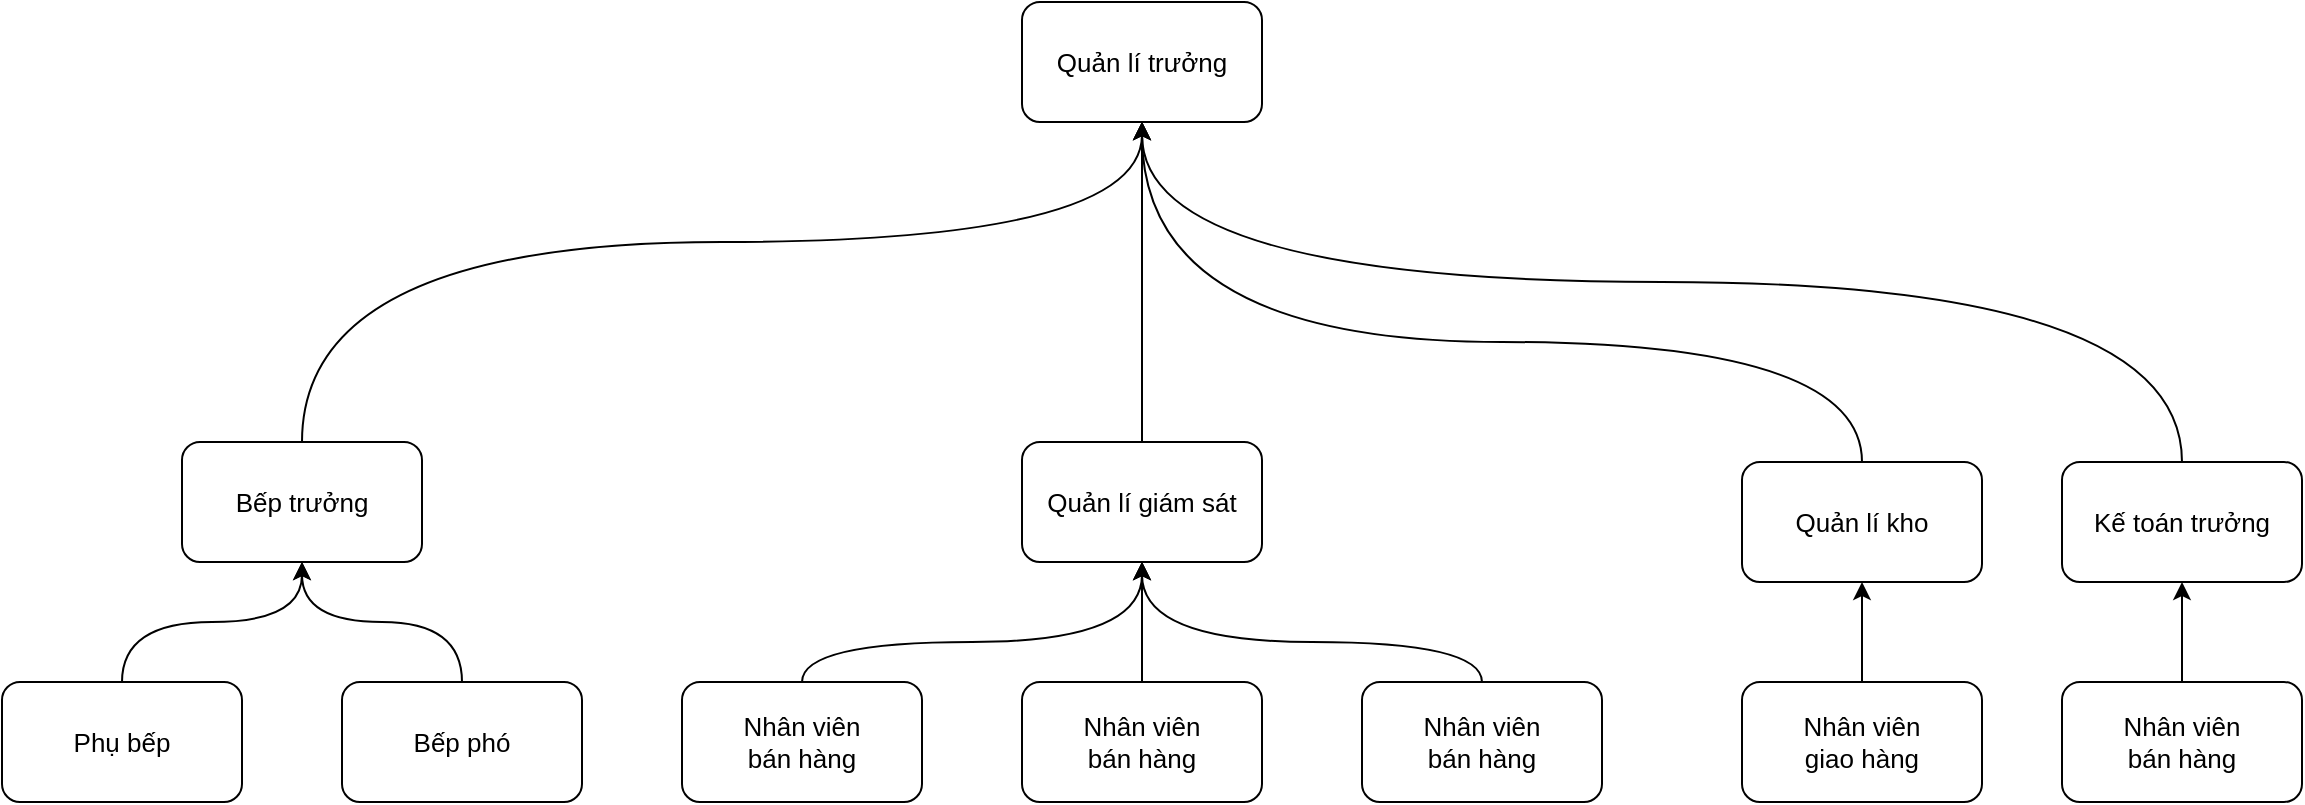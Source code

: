 <mxfile version="16.5.1" type="device"><diagram id="6a1bHGBGVH5mavBtbU1z" name="Page-1"><mxGraphModel dx="2737" dy="1253" grid="1" gridSize="10" guides="1" tooltips="1" connect="1" arrows="1" fold="1" page="1" pageScale="1" pageWidth="850" pageHeight="1100" math="0" shadow="0"><root><mxCell id="0"/><mxCell id="1" parent="0"/><mxCell id="DcD7WDQulsaMZPOT11M7-1" value="&lt;font style=&quot;font-size: 13px&quot;&gt;Quản lí trưởng&lt;/font&gt;" style="rounded=1;whiteSpace=wrap;html=1;" vertex="1" parent="1"><mxGeometry x="390" y="200" width="120" height="60" as="geometry"/></mxCell><mxCell id="DcD7WDQulsaMZPOT11M7-16" style="edgeStyle=orthogonalEdgeStyle;curved=1;rounded=0;orthogonalLoop=1;jettySize=auto;html=1;fontSize=13;elbow=vertical;" edge="1" parent="1" source="DcD7WDQulsaMZPOT11M7-3" target="DcD7WDQulsaMZPOT11M7-6"><mxGeometry relative="1" as="geometry"/></mxCell><mxCell id="DcD7WDQulsaMZPOT11M7-3" value="&lt;font style=&quot;font-size: 13px&quot;&gt;Nhân viên &lt;br&gt;bán hàng&lt;/font&gt;" style="rounded=1;whiteSpace=wrap;html=1;" vertex="1" parent="1"><mxGeometry x="910" y="540" width="120" height="60" as="geometry"/></mxCell><mxCell id="DcD7WDQulsaMZPOT11M7-20" style="edgeStyle=orthogonalEdgeStyle;curved=1;rounded=0;orthogonalLoop=1;jettySize=auto;html=1;fontSize=13;elbow=vertical;" edge="1" parent="1" source="DcD7WDQulsaMZPOT11M7-4" target="DcD7WDQulsaMZPOT11M7-7"><mxGeometry relative="1" as="geometry"/></mxCell><mxCell id="DcD7WDQulsaMZPOT11M7-4" value="&lt;font style=&quot;font-size: 13px&quot;&gt;Nhân viên&lt;br&gt;giao hàng&lt;br&gt;&lt;/font&gt;" style="rounded=1;whiteSpace=wrap;html=1;" vertex="1" parent="1"><mxGeometry x="750" y="540" width="120" height="60" as="geometry"/></mxCell><mxCell id="DcD7WDQulsaMZPOT11M7-30" style="edgeStyle=orthogonalEdgeStyle;curved=1;rounded=0;orthogonalLoop=1;jettySize=auto;html=1;fontSize=13;elbow=vertical;" edge="1" parent="1" source="DcD7WDQulsaMZPOT11M7-5" target="DcD7WDQulsaMZPOT11M7-1"><mxGeometry relative="1" as="geometry"><Array as="points"><mxPoint x="30" y="320"/><mxPoint x="450" y="320"/></Array></mxGeometry></mxCell><mxCell id="DcD7WDQulsaMZPOT11M7-5" value="&lt;font style=&quot;font-size: 13px&quot;&gt;Bếp trưởng&lt;/font&gt;" style="rounded=1;whiteSpace=wrap;html=1;" vertex="1" parent="1"><mxGeometry x="-30" y="420" width="120" height="60" as="geometry"/></mxCell><mxCell id="DcD7WDQulsaMZPOT11M7-33" style="edgeStyle=orthogonalEdgeStyle;curved=1;rounded=0;orthogonalLoop=1;jettySize=auto;html=1;fontSize=13;elbow=vertical;" edge="1" parent="1" source="DcD7WDQulsaMZPOT11M7-6" target="DcD7WDQulsaMZPOT11M7-1"><mxGeometry relative="1" as="geometry"><Array as="points"><mxPoint x="970" y="340"/><mxPoint x="450" y="340"/></Array></mxGeometry></mxCell><mxCell id="DcD7WDQulsaMZPOT11M7-6" value="&lt;font style=&quot;font-size: 13px&quot;&gt;Kế toán trưởng&lt;/font&gt;" style="rounded=1;whiteSpace=wrap;html=1;" vertex="1" parent="1"><mxGeometry x="910" y="430" width="120" height="60" as="geometry"/></mxCell><mxCell id="DcD7WDQulsaMZPOT11M7-32" style="edgeStyle=orthogonalEdgeStyle;curved=1;rounded=0;orthogonalLoop=1;jettySize=auto;html=1;fontSize=13;elbow=vertical;" edge="1" parent="1" source="DcD7WDQulsaMZPOT11M7-7" target="DcD7WDQulsaMZPOT11M7-1"><mxGeometry relative="1" as="geometry"><Array as="points"><mxPoint x="810" y="370"/><mxPoint x="450" y="370"/></Array></mxGeometry></mxCell><mxCell id="DcD7WDQulsaMZPOT11M7-7" value="&lt;span style=&quot;font-size: 13px&quot;&gt;Quản lí kho&lt;/span&gt;" style="rounded=1;whiteSpace=wrap;html=1;" vertex="1" parent="1"><mxGeometry x="750" y="430" width="120" height="60" as="geometry"/></mxCell><mxCell id="DcD7WDQulsaMZPOT11M7-31" style="edgeStyle=orthogonalEdgeStyle;curved=1;rounded=0;orthogonalLoop=1;jettySize=auto;html=1;fontSize=13;elbow=vertical;" edge="1" parent="1" source="DcD7WDQulsaMZPOT11M7-8" target="DcD7WDQulsaMZPOT11M7-1"><mxGeometry relative="1" as="geometry"/></mxCell><mxCell id="DcD7WDQulsaMZPOT11M7-8" value="&lt;font style=&quot;font-size: 13px&quot;&gt;Quản lí giám sát&lt;/font&gt;" style="rounded=1;whiteSpace=wrap;html=1;" vertex="1" parent="1"><mxGeometry x="390" y="420" width="120" height="60" as="geometry"/></mxCell><mxCell id="DcD7WDQulsaMZPOT11M7-14" style="edgeStyle=orthogonalEdgeStyle;rounded=0;orthogonalLoop=1;jettySize=auto;html=1;fontSize=13;elbow=vertical;curved=1;" edge="1" parent="1" source="DcD7WDQulsaMZPOT11M7-9" target="DcD7WDQulsaMZPOT11M7-5"><mxGeometry relative="1" as="geometry"/></mxCell><mxCell id="DcD7WDQulsaMZPOT11M7-9" value="&lt;span style=&quot;font-size: 13px&quot;&gt;Phụ bếp&lt;/span&gt;" style="rounded=1;whiteSpace=wrap;html=1;" vertex="1" parent="1"><mxGeometry x="-120" y="540" width="120" height="60" as="geometry"/></mxCell><mxCell id="DcD7WDQulsaMZPOT11M7-15" style="edgeStyle=orthogonalEdgeStyle;curved=1;rounded=0;orthogonalLoop=1;jettySize=auto;html=1;fontSize=13;elbow=vertical;" edge="1" parent="1" source="DcD7WDQulsaMZPOT11M7-10" target="DcD7WDQulsaMZPOT11M7-5"><mxGeometry relative="1" as="geometry"/></mxCell><mxCell id="DcD7WDQulsaMZPOT11M7-10" value="&lt;span style=&quot;font-size: 13px&quot;&gt;Bếp phó&lt;/span&gt;" style="rounded=1;whiteSpace=wrap;html=1;" vertex="1" parent="1"><mxGeometry x="50" y="540" width="120" height="60" as="geometry"/></mxCell><mxCell id="DcD7WDQulsaMZPOT11M7-25" style="edgeStyle=orthogonalEdgeStyle;curved=1;rounded=0;orthogonalLoop=1;jettySize=auto;html=1;fontSize=13;elbow=vertical;" edge="1" parent="1" source="DcD7WDQulsaMZPOT11M7-17" target="DcD7WDQulsaMZPOT11M7-8"><mxGeometry relative="1" as="geometry"><Array as="points"><mxPoint x="280" y="520"/><mxPoint x="450" y="520"/></Array></mxGeometry></mxCell><mxCell id="DcD7WDQulsaMZPOT11M7-17" value="&lt;font style=&quot;font-size: 13px&quot;&gt;Nhân viên &lt;br&gt;bán hàng&lt;/font&gt;" style="rounded=1;whiteSpace=wrap;html=1;" vertex="1" parent="1"><mxGeometry x="220" y="540" width="120" height="60" as="geometry"/></mxCell><mxCell id="DcD7WDQulsaMZPOT11M7-23" style="edgeStyle=orthogonalEdgeStyle;curved=1;rounded=0;orthogonalLoop=1;jettySize=auto;html=1;fontSize=13;elbow=vertical;" edge="1" parent="1" source="DcD7WDQulsaMZPOT11M7-18" target="DcD7WDQulsaMZPOT11M7-8"><mxGeometry relative="1" as="geometry"/></mxCell><mxCell id="DcD7WDQulsaMZPOT11M7-18" value="&lt;font style=&quot;font-size: 13px&quot;&gt;Nhân viên &lt;br&gt;bán hàng&lt;/font&gt;" style="rounded=1;whiteSpace=wrap;html=1;" vertex="1" parent="1"><mxGeometry x="390" y="540" width="120" height="60" as="geometry"/></mxCell><mxCell id="DcD7WDQulsaMZPOT11M7-24" style="edgeStyle=orthogonalEdgeStyle;curved=1;rounded=0;orthogonalLoop=1;jettySize=auto;html=1;fontSize=13;elbow=vertical;" edge="1" parent="1" source="DcD7WDQulsaMZPOT11M7-19" target="DcD7WDQulsaMZPOT11M7-8"><mxGeometry relative="1" as="geometry"><Array as="points"><mxPoint x="620" y="520"/><mxPoint x="450" y="520"/></Array></mxGeometry></mxCell><mxCell id="DcD7WDQulsaMZPOT11M7-19" value="&lt;font style=&quot;font-size: 13px&quot;&gt;Nhân viên &lt;br&gt;bán hàng&lt;/font&gt;" style="rounded=1;whiteSpace=wrap;html=1;" vertex="1" parent="1"><mxGeometry x="560" y="540" width="120" height="60" as="geometry"/></mxCell></root></mxGraphModel></diagram></mxfile>